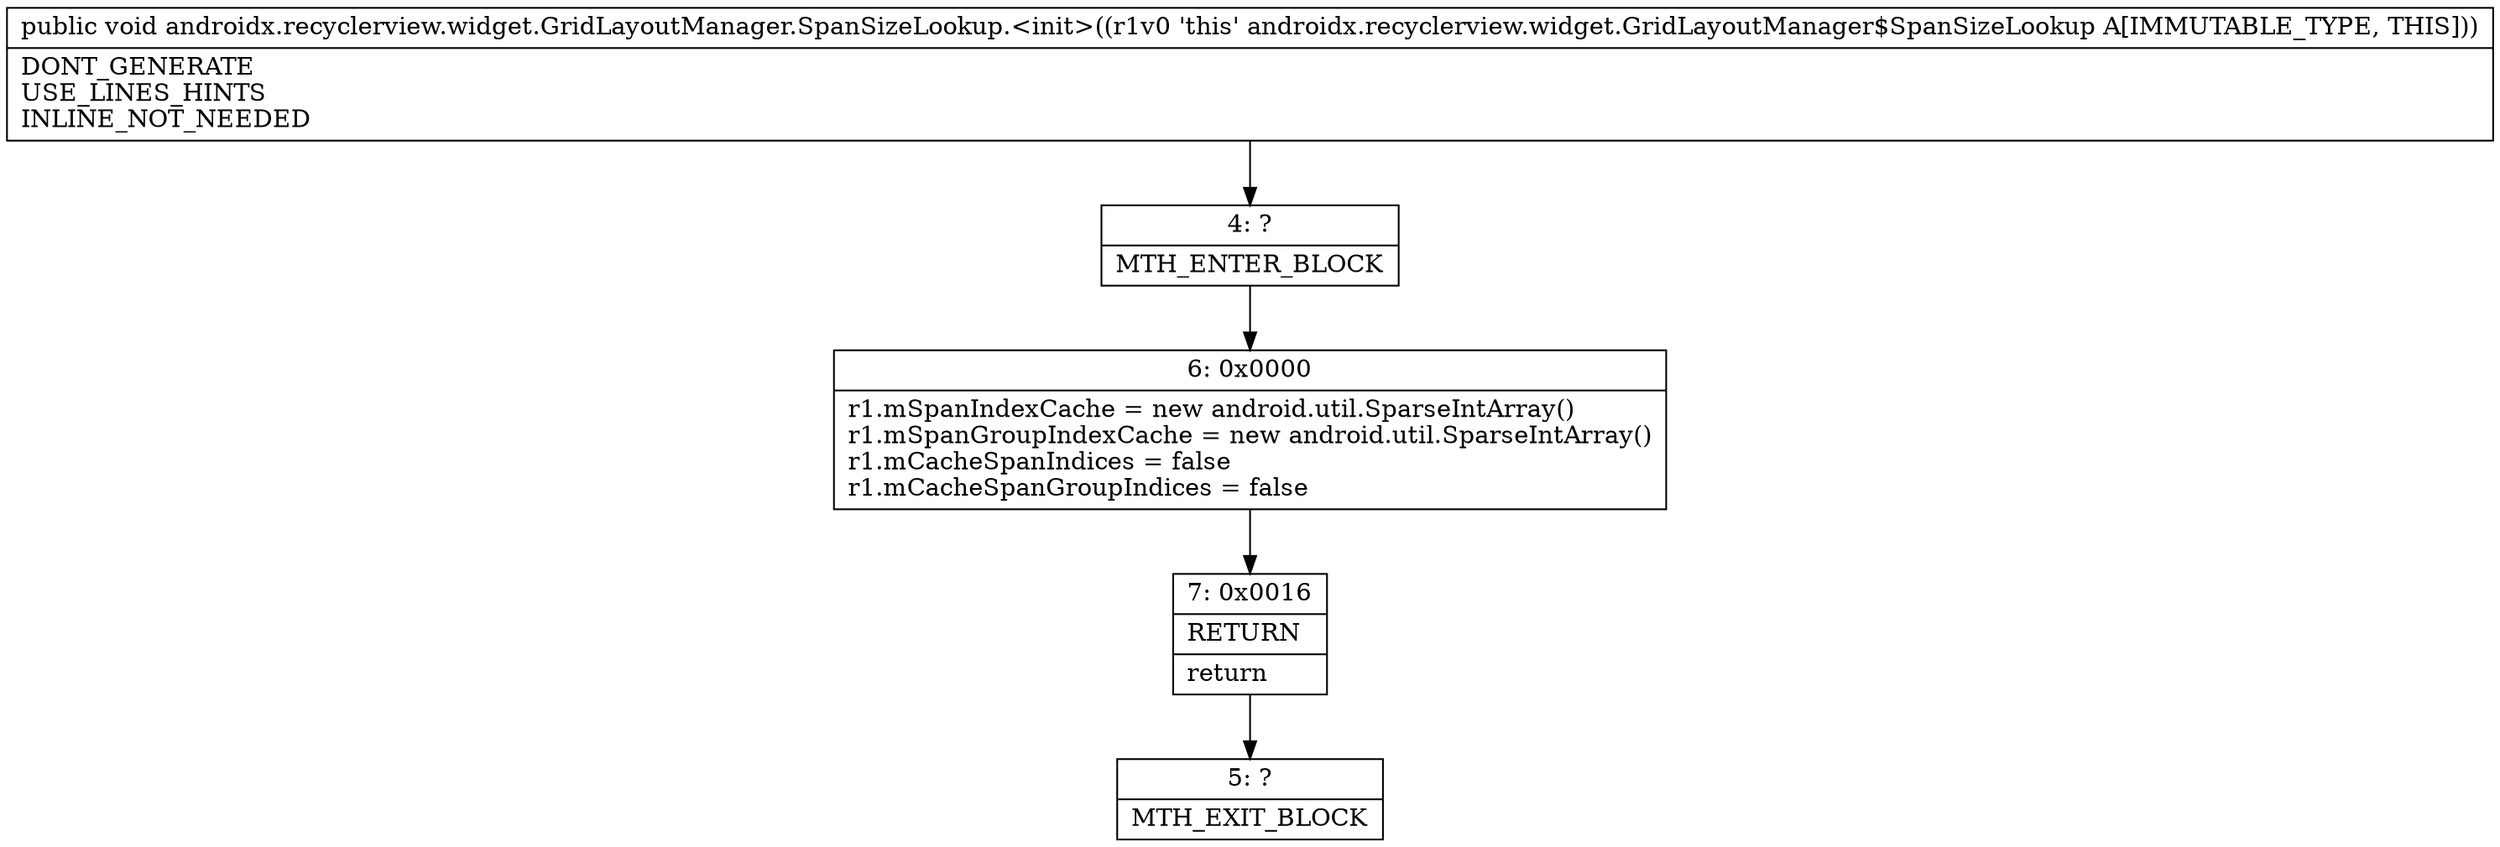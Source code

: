 digraph "CFG forandroidx.recyclerview.widget.GridLayoutManager.SpanSizeLookup.\<init\>()V" {
Node_4 [shape=record,label="{4\:\ ?|MTH_ENTER_BLOCK\l}"];
Node_6 [shape=record,label="{6\:\ 0x0000|r1.mSpanIndexCache = new android.util.SparseIntArray()\lr1.mSpanGroupIndexCache = new android.util.SparseIntArray()\lr1.mCacheSpanIndices = false\lr1.mCacheSpanGroupIndices = false\l}"];
Node_7 [shape=record,label="{7\:\ 0x0016|RETURN\l|return\l}"];
Node_5 [shape=record,label="{5\:\ ?|MTH_EXIT_BLOCK\l}"];
MethodNode[shape=record,label="{public void androidx.recyclerview.widget.GridLayoutManager.SpanSizeLookup.\<init\>((r1v0 'this' androidx.recyclerview.widget.GridLayoutManager$SpanSizeLookup A[IMMUTABLE_TYPE, THIS]))  | DONT_GENERATE\lUSE_LINES_HINTS\lINLINE_NOT_NEEDED\l}"];
MethodNode -> Node_4;Node_4 -> Node_6;
Node_6 -> Node_7;
Node_7 -> Node_5;
}

